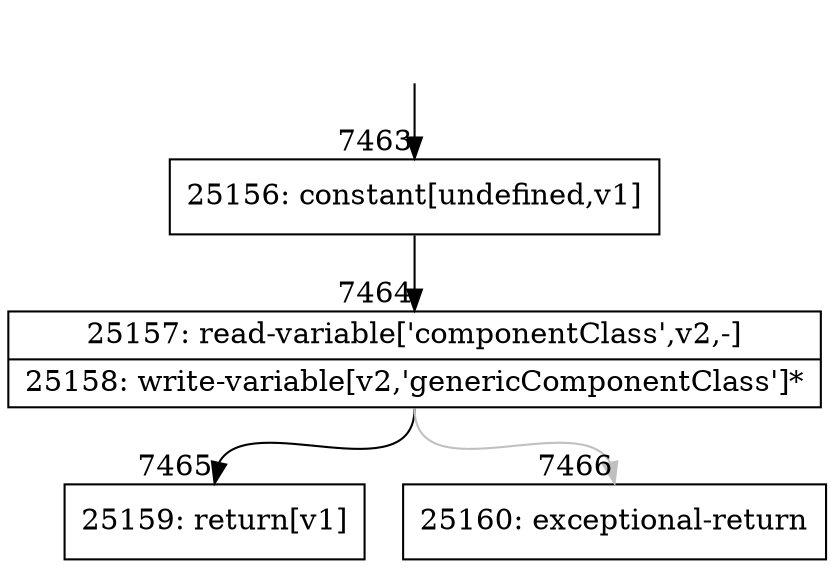 digraph {
rankdir="TD"
BB_entry517[shape=none,label=""];
BB_entry517 -> BB7463 [tailport=s, headport=n, headlabel="    7463"]
BB7463 [shape=record label="{25156: constant[undefined,v1]}" ] 
BB7463 -> BB7464 [tailport=s, headport=n, headlabel="      7464"]
BB7464 [shape=record label="{25157: read-variable['componentClass',v2,-]|25158: write-variable[v2,'genericComponentClass']*}" ] 
BB7464 -> BB7465 [tailport=s, headport=n, headlabel="      7465"]
BB7464 -> BB7466 [tailport=s, headport=n, color=gray, headlabel="      7466"]
BB7465 [shape=record label="{25159: return[v1]}" ] 
BB7466 [shape=record label="{25160: exceptional-return}" ] 
//#$~ 13133
}
